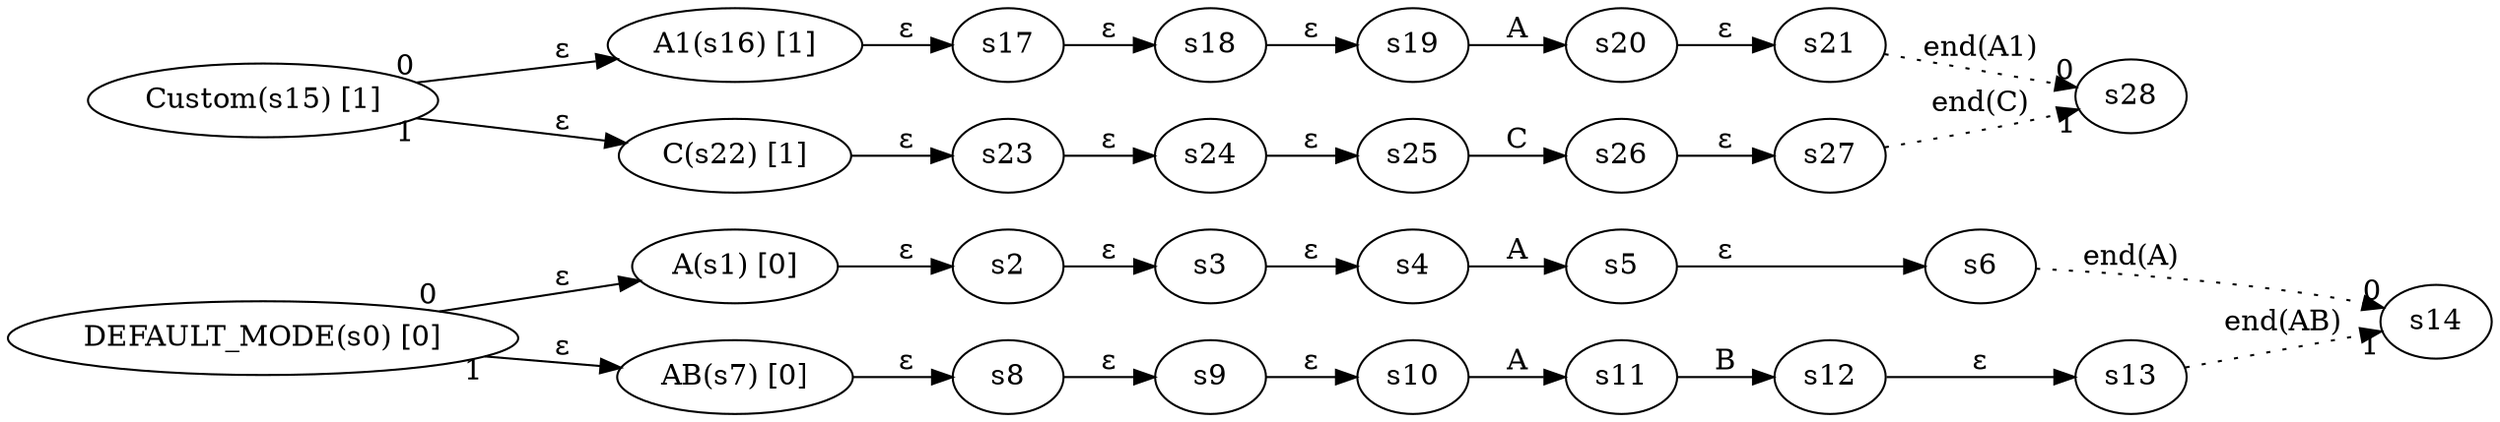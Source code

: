 digraph ATN {
  rankdir=LR;

  "DEFAULT_MODE(s0) [0]" -> "A(s1) [0]" [label=ε, taillabel=0]
  "A(s1) [0]" -> s2 [label=ε]
  s2 -> s3 [label=ε]
  s3 -> s4 [label=ε]
  s4 -> s5 [label=A]
  s5 -> s6 [label=ε]
  s6 -> s14 [label="end(A)", headlabel=0, style=dotted]
  "DEFAULT_MODE(s0) [0]" -> "AB(s7) [0]" [label=ε, taillabel=1]
  "AB(s7) [0]" -> s8 [label=ε]
  s8 -> s9 [label=ε]
  s9 -> s10 [label=ε]
  s10 -> s11 [label=A]
  s11 -> s12 [label=B]
  s12 -> s13 [label=ε]
  s13 -> s14 [label="end(AB)", headlabel=1, style=dotted]

  "Custom(s15) [1]" -> "A1(s16) [1]" [label=ε, taillabel=0]
  "A1(s16) [1]" -> s17 [label=ε]
  s17 -> s18 [label=ε]
  s18 -> s19 [label=ε]
  s19 -> s20 [label=A]
  s20 -> s21 [label=ε]
  s21 -> s28 [label="end(A1)", headlabel=0, style=dotted]
  "Custom(s15) [1]" -> "C(s22) [1]" [label=ε, taillabel=1]
  "C(s22) [1]" -> s23 [label=ε]
  s23 -> s24 [label=ε]
  s24 -> s25 [label=ε]
  s25 -> s26 [label=C]
  s26 -> s27 [label=ε]
  s27 -> s28 [label="end(C)", headlabel=1, style=dotted]
}